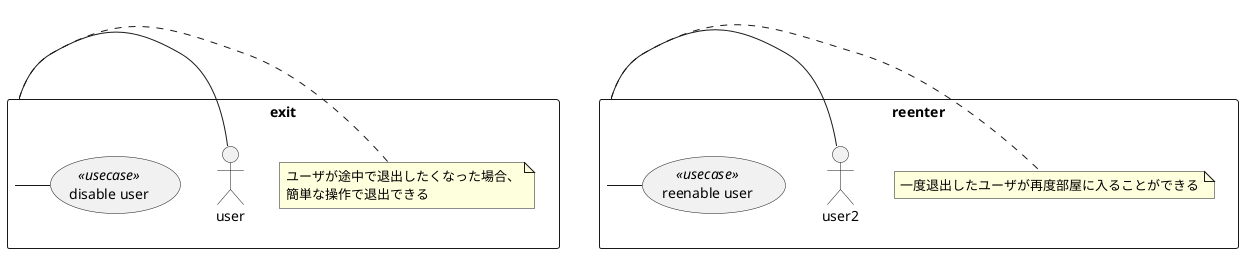 @startuml
rectangle exit {
    :user:
    user -- (exit)

    note right of (exit)
    ユーザが途中で退出したくなった場合、
    簡単な操作で退出できる
    end note

    (disable user)<<usecase>>
    (exit)--(disable user)
}

rectangle reenter {
    :user2:
    user2 -- (reenter)

    note right of (reenter)
    一度退出したユーザが再度部屋に入ることができる
    end note

    (reenable user)<<usecase>>
    (reenter)--(reenable user)
}
@enduml

